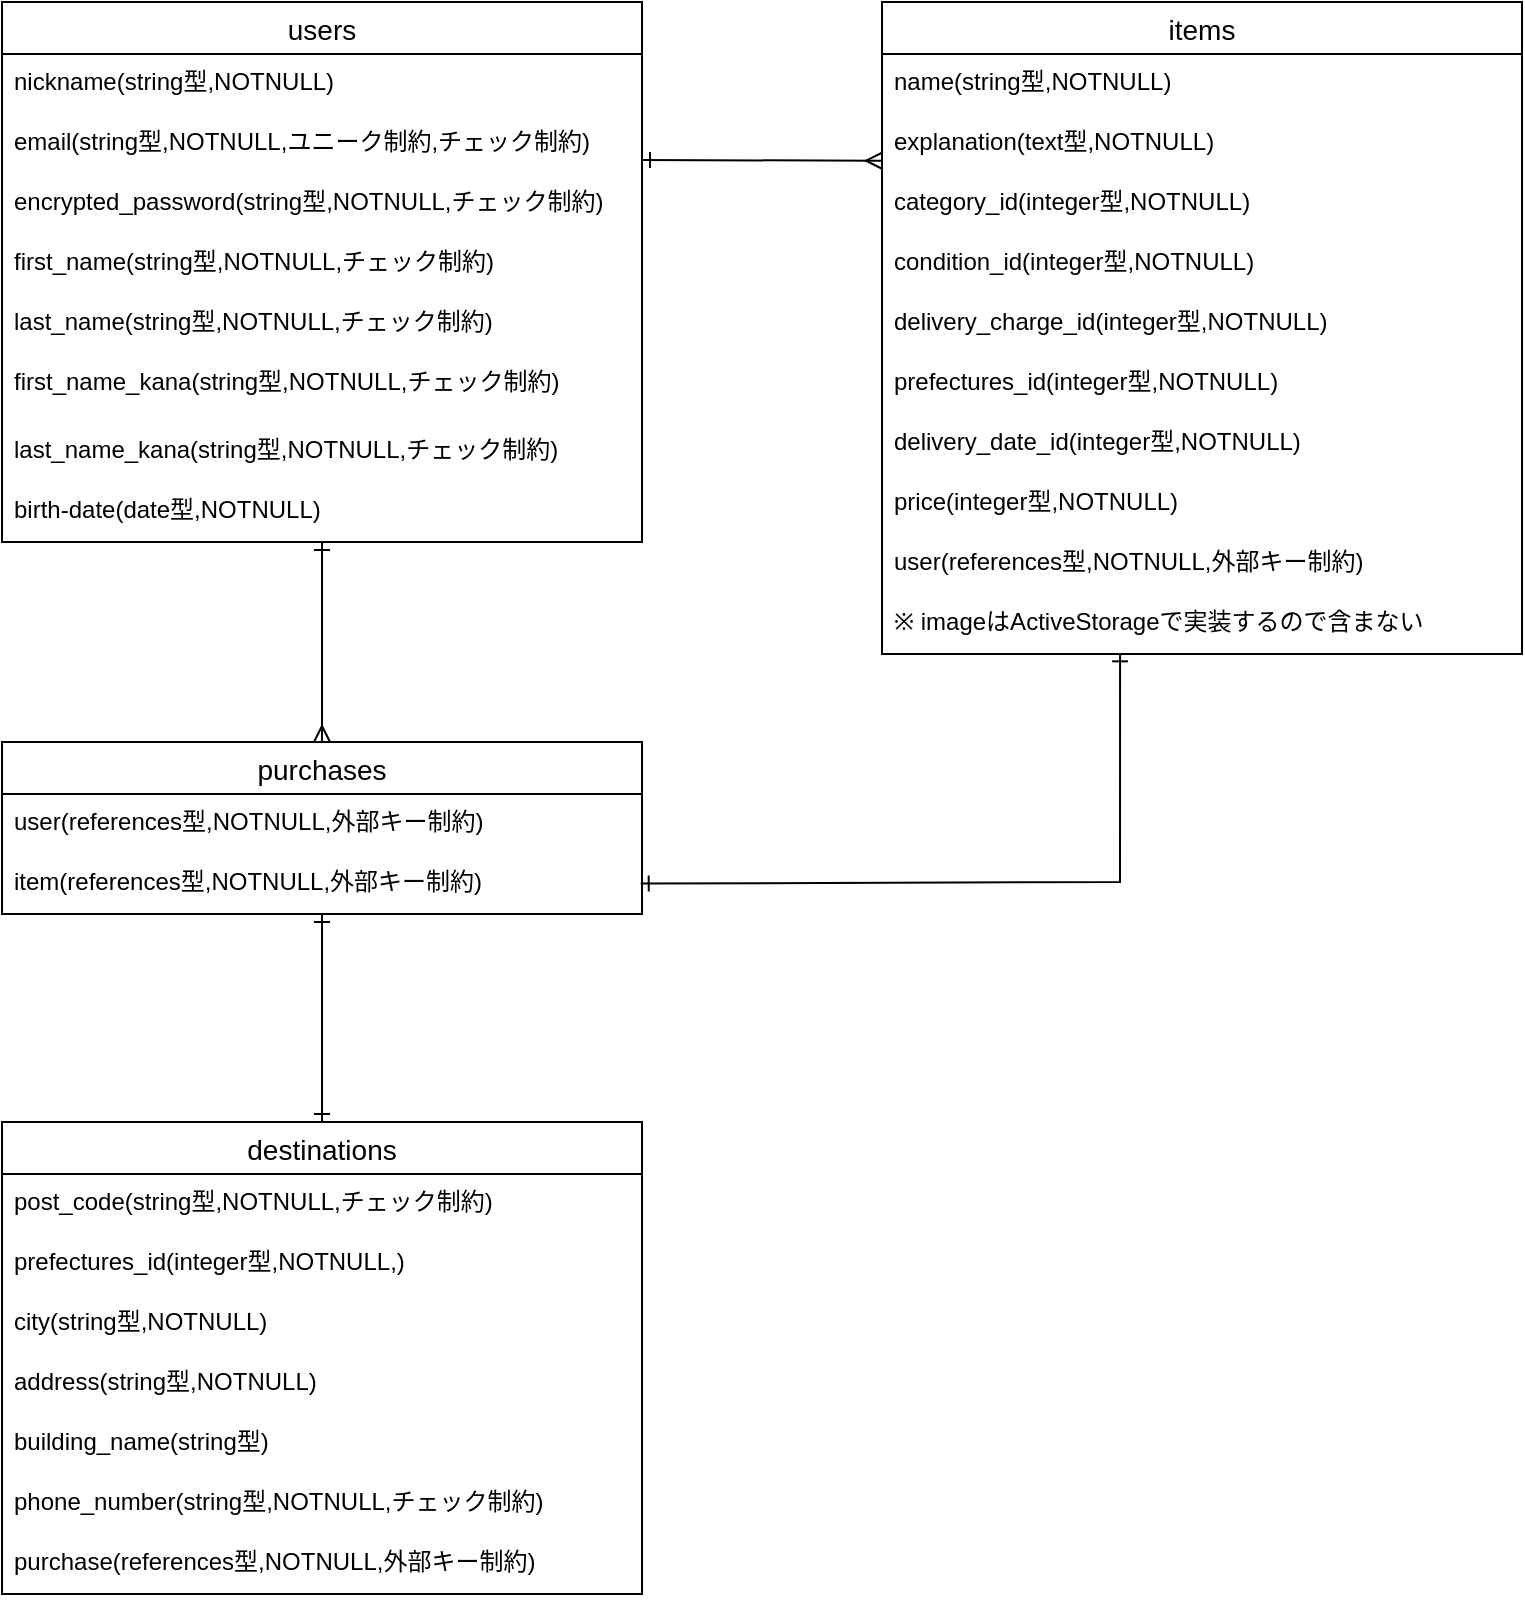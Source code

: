 <mxfile>
    <diagram id="jaYpOuYOMPLMd1vU-w20" name="ページ1">
        <mxGraphModel dx="690" dy="551" grid="1" gridSize="10" guides="1" tooltips="1" connect="1" arrows="1" fold="1" page="1" pageScale="1" pageWidth="827" pageHeight="1169" math="0" shadow="0">
            <root>
                <mxCell id="0"/>
                <mxCell id="1" parent="0"/>
                <mxCell id="2" value="users" style="swimlane;fontStyle=0;childLayout=stackLayout;horizontal=1;startSize=26;horizontalStack=0;resizeParent=1;resizeParentMax=0;resizeLast=0;collapsible=1;marginBottom=0;align=center;fontSize=14;" parent="1" vertex="1">
                    <mxGeometry x="40" y="40" width="320" height="270" as="geometry"/>
                </mxCell>
                <mxCell id="3" value="nickname(string型,NOTNULL)" style="text;strokeColor=none;fillColor=none;spacingLeft=4;spacingRight=4;overflow=hidden;rotatable=0;points=[[0,0.5],[1,0.5]];portConstraint=eastwest;fontSize=12;" parent="2" vertex="1">
                    <mxGeometry y="26" width="320" height="30" as="geometry"/>
                </mxCell>
                <mxCell id="4" value="email(string型,NOTNULL,ユニーク制約,チェック制約)" style="text;strokeColor=none;fillColor=none;spacingLeft=4;spacingRight=4;overflow=hidden;rotatable=0;points=[[0,0.5],[1,0.5]];portConstraint=eastwest;fontSize=12;" parent="2" vertex="1">
                    <mxGeometry y="56" width="320" height="30" as="geometry"/>
                </mxCell>
                <mxCell id="5" value="encrypted_password(string型,NOTNULL,チェック制約)" style="text;strokeColor=none;fillColor=none;spacingLeft=4;spacingRight=4;overflow=hidden;rotatable=0;points=[[0,0.5],[1,0.5]];portConstraint=eastwest;fontSize=12;" parent="2" vertex="1">
                    <mxGeometry y="86" width="320" height="30" as="geometry"/>
                </mxCell>
                <mxCell id="39" value="first_name(string型,NOTNULL,チェック制約)" style="text;strokeColor=none;fillColor=none;spacingLeft=4;spacingRight=4;overflow=hidden;rotatable=0;points=[[0,0.5],[1,0.5]];portConstraint=eastwest;fontSize=12;" parent="2" vertex="1">
                    <mxGeometry y="116" width="320" height="30" as="geometry"/>
                </mxCell>
                <mxCell id="40" value="last_name(string型,NOTNULL,チェック制約)" style="text;strokeColor=none;fillColor=none;spacingLeft=4;spacingRight=4;overflow=hidden;rotatable=0;points=[[0,0.5],[1,0.5]];portConstraint=eastwest;fontSize=12;" parent="2" vertex="1">
                    <mxGeometry y="146" width="320" height="30" as="geometry"/>
                </mxCell>
                <mxCell id="91" value="first_name_kana(string型,NOTNULL,チェック制約)" style="text;strokeColor=none;fillColor=none;spacingLeft=4;spacingRight=4;overflow=hidden;rotatable=0;points=[[0,0.5],[1,0.5]];portConstraint=eastwest;fontSize=12;" vertex="1" parent="2">
                    <mxGeometry y="176" width="320" height="34" as="geometry"/>
                </mxCell>
                <mxCell id="90" value="last_name_kana(string型,NOTNULL,チェック制約)" style="text;strokeColor=none;fillColor=none;spacingLeft=4;spacingRight=4;overflow=hidden;rotatable=0;points=[[0,0.5],[1,0.5]];portConstraint=eastwest;fontSize=12;" vertex="1" parent="2">
                    <mxGeometry y="210" width="320" height="30" as="geometry"/>
                </mxCell>
                <mxCell id="47" value="birth-date(date型,NOTNULL)" style="text;strokeColor=none;fillColor=none;spacingLeft=4;spacingRight=4;overflow=hidden;rotatable=0;points=[[0,0.5],[1,0.5]];portConstraint=eastwest;fontSize=12;" parent="2" vertex="1">
                    <mxGeometry y="240" width="320" height="30" as="geometry"/>
                </mxCell>
                <mxCell id="19" value="items" style="swimlane;fontStyle=0;childLayout=stackLayout;horizontal=1;startSize=26;horizontalStack=0;resizeParent=1;resizeParentMax=0;resizeLast=0;collapsible=1;marginBottom=0;align=center;fontSize=14;" parent="1" vertex="1">
                    <mxGeometry x="480" y="40" width="320" height="326" as="geometry"/>
                </mxCell>
                <mxCell id="21" value="name(string型,NOTNULL)" style="text;strokeColor=none;fillColor=none;spacingLeft=4;spacingRight=4;overflow=hidden;rotatable=0;points=[[0,0.5],[1,0.5]];portConstraint=eastwest;fontSize=12;" parent="19" vertex="1">
                    <mxGeometry y="26" width="320" height="30" as="geometry"/>
                </mxCell>
                <mxCell id="33" value="explanation(text型,NOTNULL)" style="text;strokeColor=none;fillColor=none;spacingLeft=4;spacingRight=4;overflow=hidden;rotatable=0;points=[[0,0.5],[1,0.5]];portConstraint=eastwest;fontSize=12;" parent="19" vertex="1">
                    <mxGeometry y="56" width="320" height="30" as="geometry"/>
                </mxCell>
                <mxCell id="22" value="category_id(integer型,NOTNULL)" style="text;strokeColor=none;fillColor=none;spacingLeft=4;spacingRight=4;overflow=hidden;rotatable=0;points=[[0,0.5],[1,0.5]];portConstraint=eastwest;fontSize=12;" parent="19" vertex="1">
                    <mxGeometry y="86" width="320" height="30" as="geometry"/>
                </mxCell>
                <mxCell id="49" value="condition_id(integer型,NOTNULL)" style="text;strokeColor=none;fillColor=none;spacingLeft=4;spacingRight=4;overflow=hidden;rotatable=0;points=[[0,0.5],[1,0.5]];portConstraint=eastwest;fontSize=12;" parent="19" vertex="1">
                    <mxGeometry y="116" width="320" height="30" as="geometry"/>
                </mxCell>
                <mxCell id="50" value="delivery_charge_id(integer型,NOTNULL)" style="text;strokeColor=none;fillColor=none;spacingLeft=4;spacingRight=4;overflow=hidden;rotatable=0;points=[[0,0.5],[1,0.5]];portConstraint=eastwest;fontSize=12;" parent="19" vertex="1">
                    <mxGeometry y="146" width="320" height="30" as="geometry"/>
                </mxCell>
                <mxCell id="51" value="prefectures_id(integer型,NOTNULL)" style="text;strokeColor=none;fillColor=none;spacingLeft=4;spacingRight=4;overflow=hidden;rotatable=0;points=[[0,0.5],[1,0.5]];portConstraint=eastwest;fontSize=12;" parent="19" vertex="1">
                    <mxGeometry y="176" width="320" height="30" as="geometry"/>
                </mxCell>
                <mxCell id="52" value="delivery_date_id(integer型,NOTNULL)" style="text;strokeColor=none;fillColor=none;spacingLeft=4;spacingRight=4;overflow=hidden;rotatable=0;points=[[0,0.5],[1,0.5]];portConstraint=eastwest;fontSize=12;" parent="19" vertex="1">
                    <mxGeometry y="206" width="320" height="30" as="geometry"/>
                </mxCell>
                <mxCell id="53" value="price(integer型,NOTNULL)" style="text;strokeColor=none;fillColor=none;spacingLeft=4;spacingRight=4;overflow=hidden;rotatable=0;points=[[0,0.5],[1,0.5]];portConstraint=eastwest;fontSize=12;" parent="19" vertex="1">
                    <mxGeometry y="236" width="320" height="30" as="geometry"/>
                </mxCell>
                <mxCell id="61" value="user(references型,NOTNULL,外部キー制約)" style="text;strokeColor=none;fillColor=none;spacingLeft=4;spacingRight=4;overflow=hidden;rotatable=0;points=[[0,0.5],[1,0.5]];portConstraint=eastwest;fontSize=12;" parent="19" vertex="1">
                    <mxGeometry y="266" width="320" height="30" as="geometry"/>
                </mxCell>
                <mxCell id="20" value="※ imageはActiveStorageで実装するので含まない" style="text;strokeColor=none;fillColor=none;spacingLeft=4;spacingRight=4;overflow=hidden;rotatable=0;points=[[0,0.5],[1,0.5]];portConstraint=eastwest;fontSize=12;" parent="19" vertex="1">
                    <mxGeometry y="296" width="320" height="30" as="geometry"/>
                </mxCell>
                <mxCell id="23" value="purchases" style="swimlane;fontStyle=0;childLayout=stackLayout;horizontal=1;startSize=26;horizontalStack=0;resizeParent=1;resizeParentMax=0;resizeLast=0;collapsible=1;marginBottom=0;align=center;fontSize=14;" parent="1" vertex="1">
                    <mxGeometry x="40" y="410" width="320" height="86" as="geometry"/>
                </mxCell>
                <mxCell id="24" value="user(references型,NOTNULL,外部キー制約)" style="text;strokeColor=none;fillColor=none;spacingLeft=4;spacingRight=4;overflow=hidden;rotatable=0;points=[[0,0.5],[1,0.5]];portConstraint=eastwest;fontSize=12;" parent="23" vertex="1">
                    <mxGeometry y="26" width="320" height="30" as="geometry"/>
                </mxCell>
                <mxCell id="25" value="item(references型,NOTNULL,外部キー制約)" style="text;strokeColor=none;fillColor=none;spacingLeft=4;spacingRight=4;overflow=hidden;rotatable=0;points=[[0,0.5],[1,0.5]];portConstraint=eastwest;fontSize=12;" parent="23" vertex="1">
                    <mxGeometry y="56" width="320" height="30" as="geometry"/>
                </mxCell>
                <mxCell id="32" value="" style="fontSize=12;html=1;endArrow=ERmany;startArrow=ERone;entryX=0;entryY=0.779;entryDx=0;entryDy=0;entryPerimeter=0;startFill=0;endFill=0;" parent="1" target="33" edge="1">
                    <mxGeometry width="100" height="100" relative="1" as="geometry">
                        <mxPoint x="360" y="119" as="sourcePoint"/>
                        <mxPoint x="360" y="119" as="targetPoint"/>
                    </mxGeometry>
                </mxCell>
                <mxCell id="68" value="" style="endArrow=ERmany;html=1;rounded=0;entryX=0.5;entryY=0;entryDx=0;entryDy=0;exitX=0.5;exitY=1;exitDx=0;exitDy=0;startArrow=ERone;startFill=0;endFill=0;" parent="1" source="2" target="23" edge="1">
                    <mxGeometry relative="1" as="geometry">
                        <mxPoint x="200" y="260" as="sourcePoint"/>
                        <mxPoint x="360" y="280" as="targetPoint"/>
                    </mxGeometry>
                </mxCell>
                <mxCell id="69" value="" style="endArrow=ERone;html=1;rounded=0;startArrow=ERone;startFill=0;endFill=0;exitX=0.998;exitY=0.393;exitDx=0;exitDy=0;exitPerimeter=0;entryX=0.372;entryY=0.989;entryDx=0;entryDy=0;entryPerimeter=0;" parent="1" target="20" edge="1">
                    <mxGeometry relative="1" as="geometry">
                        <mxPoint x="359.36" y="480.79" as="sourcePoint"/>
                        <mxPoint x="640" y="480" as="targetPoint"/>
                        <Array as="points">
                            <mxPoint x="599" y="480"/>
                        </Array>
                    </mxGeometry>
                </mxCell>
                <mxCell id="74" value="destinations" style="swimlane;fontStyle=0;childLayout=stackLayout;horizontal=1;startSize=26;horizontalStack=0;resizeParent=1;resizeParentMax=0;resizeLast=0;collapsible=1;marginBottom=0;align=center;fontSize=14;" parent="1" vertex="1">
                    <mxGeometry x="40" y="600" width="320" height="236" as="geometry"/>
                </mxCell>
                <mxCell id="81" value="post_code(string型,NOTNULL,チェック制約)" style="text;strokeColor=none;fillColor=none;spacingLeft=4;spacingRight=4;overflow=hidden;rotatable=0;points=[[0,0.5],[1,0.5]];portConstraint=eastwest;fontSize=12;" parent="74" vertex="1">
                    <mxGeometry y="26" width="320" height="30" as="geometry"/>
                </mxCell>
                <mxCell id="82" value="prefectures_id(integer型,NOTNULL,)" style="text;strokeColor=none;fillColor=none;spacingLeft=4;spacingRight=4;overflow=hidden;rotatable=0;points=[[0,0.5],[1,0.5]];portConstraint=eastwest;fontSize=12;" parent="74" vertex="1">
                    <mxGeometry y="56" width="320" height="30" as="geometry"/>
                </mxCell>
                <mxCell id="83" value="city(string型,NOTNULL)" style="text;strokeColor=none;fillColor=none;spacingLeft=4;spacingRight=4;overflow=hidden;rotatable=0;points=[[0,0.5],[1,0.5]];portConstraint=eastwest;fontSize=12;" parent="74" vertex="1">
                    <mxGeometry y="86" width="320" height="30" as="geometry"/>
                </mxCell>
                <mxCell id="84" value="address(string型,NOTNULL)" style="text;strokeColor=none;fillColor=none;spacingLeft=4;spacingRight=4;overflow=hidden;rotatable=0;points=[[0,0.5],[1,0.5]];portConstraint=eastwest;fontSize=12;" parent="74" vertex="1">
                    <mxGeometry y="116" width="320" height="30" as="geometry"/>
                </mxCell>
                <mxCell id="85" value="building_name(string型)" style="text;strokeColor=none;fillColor=none;spacingLeft=4;spacingRight=4;overflow=hidden;rotatable=0;points=[[0,0.5],[1,0.5]];portConstraint=eastwest;fontSize=12;" parent="74" vertex="1">
                    <mxGeometry y="146" width="320" height="30" as="geometry"/>
                </mxCell>
                <mxCell id="86" value="phone_number(string型,NOTNULL,チェック制約)" style="text;strokeColor=none;fillColor=none;spacingLeft=4;spacingRight=4;overflow=hidden;rotatable=0;points=[[0,0.5],[1,0.5]];portConstraint=eastwest;fontSize=12;" parent="74" vertex="1">
                    <mxGeometry y="176" width="320" height="30" as="geometry"/>
                </mxCell>
                <mxCell id="92" value="purchase(references型,NOTNULL,外部キー制約)" style="text;strokeColor=none;fillColor=none;spacingLeft=4;spacingRight=4;overflow=hidden;rotatable=0;points=[[0,0.5],[1,0.5]];portConstraint=eastwest;fontSize=12;" vertex="1" parent="74">
                    <mxGeometry y="206" width="320" height="30" as="geometry"/>
                </mxCell>
                <mxCell id="89" value="" style="endArrow=ERone;html=1;rounded=0;entryX=0.5;entryY=0;entryDx=0;entryDy=0;startArrow=ERone;startFill=0;endFill=0;" parent="1" target="74" edge="1" source="25">
                    <mxGeometry relative="1" as="geometry">
                        <mxPoint x="199.8" y="526" as="sourcePoint"/>
                        <mxPoint x="199.8" y="626" as="targetPoint"/>
                    </mxGeometry>
                </mxCell>
            </root>
        </mxGraphModel>
    </diagram>
</mxfile>